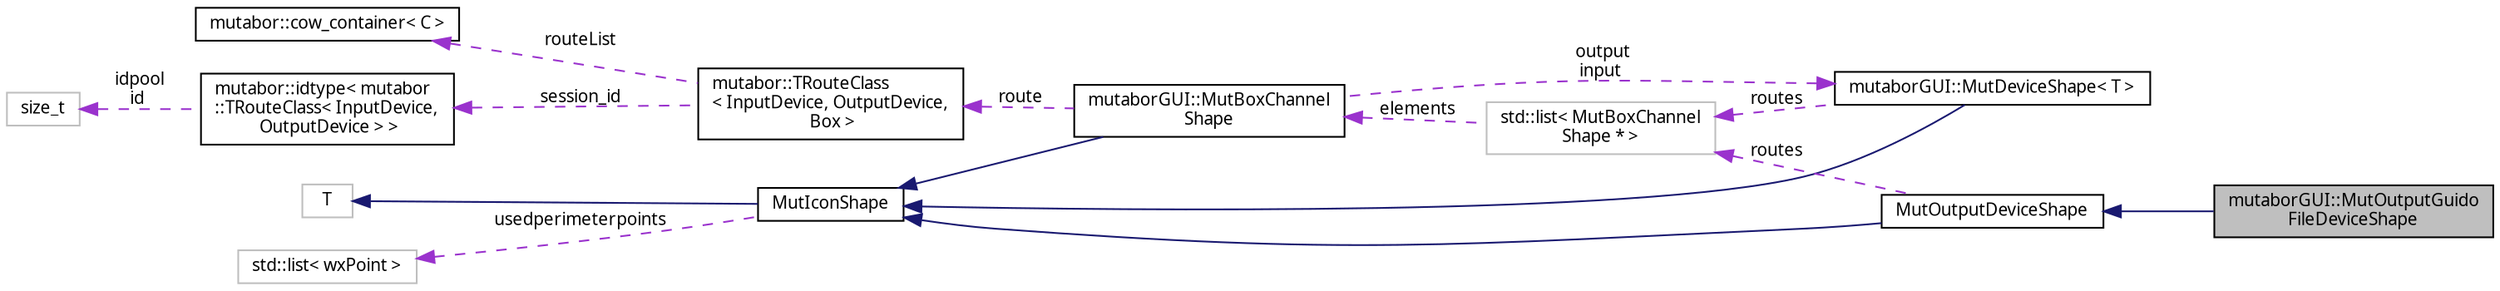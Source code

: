 digraph "mutaborGUI::MutOutputGuidoFileDeviceShape"
{
  edge [fontname="Sans",fontsize="10",labelfontname="Sans",labelfontsize="10"];
  node [fontname="Sans",fontsize="10",shape=record];
  rankdir="LR";
  Node4 [label="mutaborGUI::MutOutputGuido\lFileDeviceShape",height=0.2,width=0.4,color="black", fillcolor="grey75", style="filled", fontcolor="black"];
  Node5 -> Node4 [dir="back",color="midnightblue",fontsize="10",style="solid",fontname="Sans"];
  Node5 [label="MutOutputDeviceShape",height=0.2,width=0.4,color="black", fillcolor="white", style="filled",URL="$d3/d4c/classmutaborGUI_1_1MutDeviceShape.html"];
  Node6 -> Node5 [dir="back",color="midnightblue",fontsize="10",style="solid",fontname="Sans"];
  Node6 [label="MutIconShape",height=0.2,width=0.4,color="black", fillcolor="white", style="filled",URL="$d5/d12/classMutIconShapeClass.html",tooltip="An icon control with static text. "];
  Node7 -> Node6 [dir="back",color="midnightblue",fontsize="10",style="solid",fontname="Sans"];
  Node7 [label="T",height=0.2,width=0.4,color="grey75", fillcolor="white", style="filled"];
  Node8 -> Node6 [dir="back",color="darkorchid3",fontsize="10",style="dashed",label=" usedperimeterpoints" ,fontname="Sans"];
  Node8 [label="std::list\< wxPoint \>",height=0.2,width=0.4,color="grey75", fillcolor="white", style="filled"];
  Node9 -> Node5 [dir="back",color="darkorchid3",fontsize="10",style="dashed",label=" routes" ,fontname="Sans"];
  Node9 [label="std::list\< MutBoxChannel\lShape * \>",height=0.2,width=0.4,color="grey75", fillcolor="white", style="filled"];
  Node10 -> Node9 [dir="back",color="darkorchid3",fontsize="10",style="dashed",label=" elements" ,fontname="Sans"];
  Node10 [label="mutaborGUI::MutBoxChannel\lShape",height=0.2,width=0.4,color="black", fillcolor="white", style="filled",URL="$d8/d8e/classmutaborGUI_1_1MutBoxChannelShape.html"];
  Node6 -> Node10 [dir="back",color="midnightblue",fontsize="10",style="solid",fontname="Sans"];
  Node11 -> Node10 [dir="back",color="darkorchid3",fontsize="10",style="dashed",label=" route" ,fontname="Sans"];
  Node11 [label="mutabor::TRouteClass\l\< InputDevice, OutputDevice,\l Box \>",height=0.2,width=0.4,color="black", fillcolor="white", style="filled",URL="$db/d05/classmutabor_1_1TRouteClass.html"];
  Node12 -> Node11 [dir="back",color="darkorchid3",fontsize="10",style="dashed",label=" routeList" ,fontname="Sans"];
  Node12 [label="mutabor::cow_container\< C \>",height=0.2,width=0.4,color="black", fillcolor="white", style="filled",URL="$df/d40/classmutabor_1_1cow__container.html"];
  Node13 -> Node11 [dir="back",color="darkorchid3",fontsize="10",style="dashed",label=" session_id" ,fontname="Sans"];
  Node13 [label="mutabor::idtype\< mutabor\l::TRouteClass\< InputDevice,\l OutputDevice \> \>",height=0.2,width=0.4,color="black", fillcolor="white", style="filled",URL="$d7/dce/classmutabor_1_1idtype.html"];
  Node14 -> Node13 [dir="back",color="darkorchid3",fontsize="10",style="dashed",label=" idpool\nid" ,fontname="Sans"];
  Node14 [label="size_t",height=0.2,width=0.4,color="grey75", fillcolor="white", style="filled"];
  Node15 -> Node10 [dir="back",color="darkorchid3",fontsize="10",style="dashed",label=" output\ninput" ,fontname="Sans"];
  Node15 [label="mutaborGUI::MutDeviceShape\< T \>",height=0.2,width=0.4,color="black", fillcolor="white", style="filled",URL="$d3/d4c/classmutaborGUI_1_1MutDeviceShape.html"];
  Node6 -> Node15 [dir="back",color="midnightblue",fontsize="10",style="solid",fontname="Sans"];
  Node9 -> Node15 [dir="back",color="darkorchid3",fontsize="10",style="dashed",label=" routes" ,fontname="Sans"];
}
